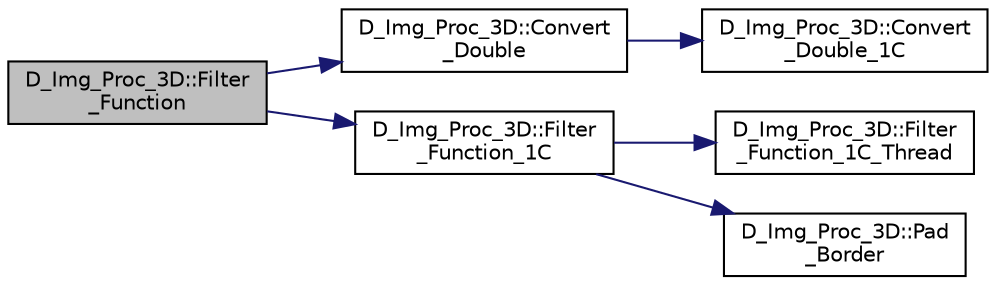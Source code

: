 digraph "D_Img_Proc_3D::Filter_Function"
{
 // LATEX_PDF_SIZE
  edge [fontname="Helvetica",fontsize="10",labelfontname="Helvetica",labelfontsize="10"];
  node [fontname="Helvetica",fontsize="10",shape=record];
  rankdir="LR";
  Node1 [label="D_Img_Proc_3D::Filter\l_Function",height=0.2,width=0.4,color="black", fillcolor="grey75", style="filled", fontcolor="black",tooltip=" "];
  Node1 -> Node2 [color="midnightblue",fontsize="10",style="solid",fontname="Helvetica"];
  Node2 [label="D_Img_Proc_3D::Convert\l_Double",height=0.2,width=0.4,color="black", fillcolor="white", style="filled",URL="$class_d___img___proc__3_d.html#a378b55f6d9fe3d562506e581d2956671",tooltip=" "];
  Node2 -> Node3 [color="midnightblue",fontsize="10",style="solid",fontname="Helvetica"];
  Node3 [label="D_Img_Proc_3D::Convert\l_Double_1C",height=0.2,width=0.4,color="black", fillcolor="white", style="filled",URL="$class_d___img___proc__3_d.html#ace2df1ab2ddbac0432ac717919e79b01",tooltip=" "];
  Node1 -> Node4 [color="midnightblue",fontsize="10",style="solid",fontname="Helvetica"];
  Node4 [label="D_Img_Proc_3D::Filter\l_Function_1C",height=0.2,width=0.4,color="black", fillcolor="white", style="filled",URL="$class_d___img___proc__3_d.html#a894cdd41ee1a2618b1473af9e26f6009",tooltip=" "];
  Node4 -> Node5 [color="midnightblue",fontsize="10",style="solid",fontname="Helvetica"];
  Node5 [label="D_Img_Proc_3D::Filter\l_Function_1C_Thread",height=0.2,width=0.4,color="black", fillcolor="white", style="filled",URL="$class_d___img___proc__3_d.html#ac6836ee99a41d534b424167b7e4ef406",tooltip=" "];
  Node4 -> Node6 [color="midnightblue",fontsize="10",style="solid",fontname="Helvetica"];
  Node6 [label="D_Img_Proc_3D::Pad\l_Border",height=0.2,width=0.4,color="black", fillcolor="white", style="filled",URL="$class_d___img___proc__3_d.html#affd0f67f25819e340f3ce56ba49c4edb",tooltip=" "];
}
